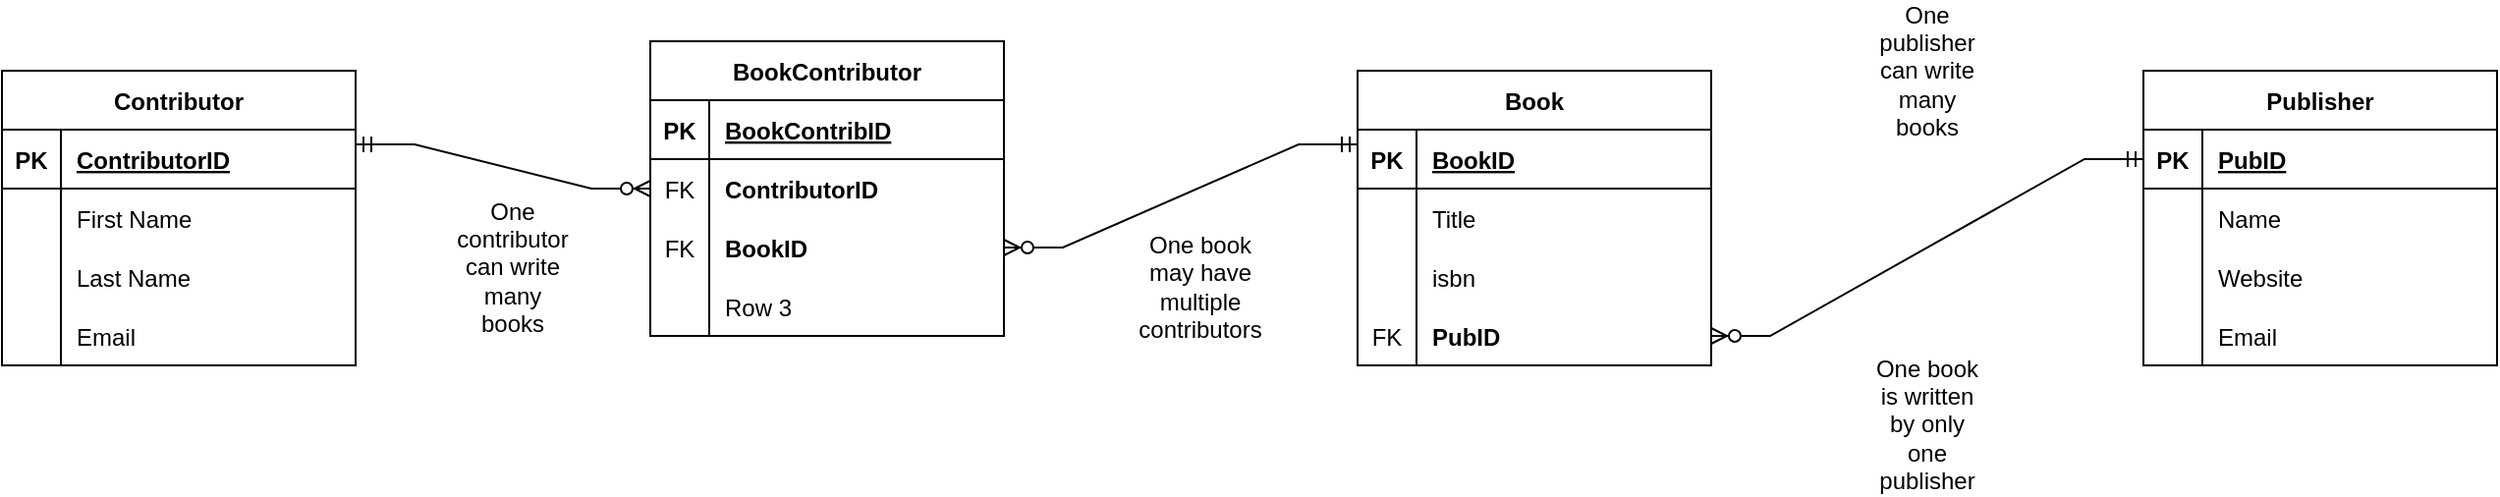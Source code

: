 <mxfile version="20.8.5" type="github"><diagram id="R2lEEEUBdFMjLlhIrx00" name="Page-1"><mxGraphModel dx="1771" dy="1242" grid="1" gridSize="10" guides="1" tooltips="1" connect="1" arrows="1" fold="1" page="1" pageScale="1" pageWidth="850" pageHeight="1100" math="0" shadow="0" extFonts="Permanent Marker^https://fonts.googleapis.com/css?family=Permanent+Marker"><root><mxCell id="0"/><mxCell id="1" parent="0"/><mxCell id="tXtTMLrN4Ovzf1znYTNM-1" value="Book" style="shape=table;startSize=30;container=1;collapsible=1;childLayout=tableLayout;fixedRows=1;rowLines=0;fontStyle=1;align=center;resizeLast=1;" vertex="1" parent="1"><mxGeometry x="570" y="475" width="180" height="150" as="geometry"/></mxCell><mxCell id="tXtTMLrN4Ovzf1znYTNM-2" value="" style="shape=tableRow;horizontal=0;startSize=0;swimlaneHead=0;swimlaneBody=0;fillColor=none;collapsible=0;dropTarget=0;points=[[0,0.5],[1,0.5]];portConstraint=eastwest;top=0;left=0;right=0;bottom=1;" vertex="1" parent="tXtTMLrN4Ovzf1znYTNM-1"><mxGeometry y="30" width="180" height="30" as="geometry"/></mxCell><mxCell id="tXtTMLrN4Ovzf1znYTNM-3" value="PK" style="shape=partialRectangle;connectable=0;fillColor=none;top=0;left=0;bottom=0;right=0;fontStyle=1;overflow=hidden;" vertex="1" parent="tXtTMLrN4Ovzf1znYTNM-2"><mxGeometry width="30" height="30" as="geometry"><mxRectangle width="30" height="30" as="alternateBounds"/></mxGeometry></mxCell><mxCell id="tXtTMLrN4Ovzf1znYTNM-4" value="BookID" style="shape=partialRectangle;connectable=0;fillColor=none;top=0;left=0;bottom=0;right=0;align=left;spacingLeft=6;fontStyle=5;overflow=hidden;" vertex="1" parent="tXtTMLrN4Ovzf1znYTNM-2"><mxGeometry x="30" width="150" height="30" as="geometry"><mxRectangle width="150" height="30" as="alternateBounds"/></mxGeometry></mxCell><mxCell id="tXtTMLrN4Ovzf1znYTNM-5" value="" style="shape=tableRow;horizontal=0;startSize=0;swimlaneHead=0;swimlaneBody=0;fillColor=none;collapsible=0;dropTarget=0;points=[[0,0.5],[1,0.5]];portConstraint=eastwest;top=0;left=0;right=0;bottom=0;" vertex="1" parent="tXtTMLrN4Ovzf1znYTNM-1"><mxGeometry y="60" width="180" height="30" as="geometry"/></mxCell><mxCell id="tXtTMLrN4Ovzf1znYTNM-6" value="" style="shape=partialRectangle;connectable=0;fillColor=none;top=0;left=0;bottom=0;right=0;editable=1;overflow=hidden;" vertex="1" parent="tXtTMLrN4Ovzf1znYTNM-5"><mxGeometry width="30" height="30" as="geometry"><mxRectangle width="30" height="30" as="alternateBounds"/></mxGeometry></mxCell><mxCell id="tXtTMLrN4Ovzf1znYTNM-7" value="Title" style="shape=partialRectangle;connectable=0;fillColor=none;top=0;left=0;bottom=0;right=0;align=left;spacingLeft=6;overflow=hidden;" vertex="1" parent="tXtTMLrN4Ovzf1znYTNM-5"><mxGeometry x="30" width="150" height="30" as="geometry"><mxRectangle width="150" height="30" as="alternateBounds"/></mxGeometry></mxCell><mxCell id="tXtTMLrN4Ovzf1znYTNM-8" value="" style="shape=tableRow;horizontal=0;startSize=0;swimlaneHead=0;swimlaneBody=0;fillColor=none;collapsible=0;dropTarget=0;points=[[0,0.5],[1,0.5]];portConstraint=eastwest;top=0;left=0;right=0;bottom=0;" vertex="1" parent="tXtTMLrN4Ovzf1znYTNM-1"><mxGeometry y="90" width="180" height="30" as="geometry"/></mxCell><mxCell id="tXtTMLrN4Ovzf1znYTNM-9" value="" style="shape=partialRectangle;connectable=0;fillColor=none;top=0;left=0;bottom=0;right=0;editable=1;overflow=hidden;" vertex="1" parent="tXtTMLrN4Ovzf1znYTNM-8"><mxGeometry width="30" height="30" as="geometry"><mxRectangle width="30" height="30" as="alternateBounds"/></mxGeometry></mxCell><mxCell id="tXtTMLrN4Ovzf1znYTNM-10" value="isbn" style="shape=partialRectangle;connectable=0;fillColor=none;top=0;left=0;bottom=0;right=0;align=left;spacingLeft=6;overflow=hidden;" vertex="1" parent="tXtTMLrN4Ovzf1znYTNM-8"><mxGeometry x="30" width="150" height="30" as="geometry"><mxRectangle width="150" height="30" as="alternateBounds"/></mxGeometry></mxCell><mxCell id="tXtTMLrN4Ovzf1znYTNM-11" value="" style="shape=tableRow;horizontal=0;startSize=0;swimlaneHead=0;swimlaneBody=0;fillColor=none;collapsible=0;dropTarget=0;points=[[0,0.5],[1,0.5]];portConstraint=eastwest;top=0;left=0;right=0;bottom=0;" vertex="1" parent="tXtTMLrN4Ovzf1znYTNM-1"><mxGeometry y="120" width="180" height="30" as="geometry"/></mxCell><mxCell id="tXtTMLrN4Ovzf1znYTNM-12" value="FK" style="shape=partialRectangle;connectable=0;fillColor=none;top=0;left=0;bottom=0;right=0;editable=1;overflow=hidden;" vertex="1" parent="tXtTMLrN4Ovzf1znYTNM-11"><mxGeometry width="30" height="30" as="geometry"><mxRectangle width="30" height="30" as="alternateBounds"/></mxGeometry></mxCell><mxCell id="tXtTMLrN4Ovzf1znYTNM-13" value="PubID" style="shape=partialRectangle;connectable=0;fillColor=none;top=0;left=0;bottom=0;right=0;align=left;spacingLeft=6;overflow=hidden;fontStyle=1" vertex="1" parent="tXtTMLrN4Ovzf1znYTNM-11"><mxGeometry x="30" width="150" height="30" as="geometry"><mxRectangle width="150" height="30" as="alternateBounds"/></mxGeometry></mxCell><mxCell id="tXtTMLrN4Ovzf1znYTNM-14" value="Publisher" style="shape=table;startSize=30;container=1;collapsible=1;childLayout=tableLayout;fixedRows=1;rowLines=0;fontStyle=1;align=center;resizeLast=1;" vertex="1" parent="1"><mxGeometry x="970" y="475" width="180" height="150" as="geometry"/></mxCell><mxCell id="tXtTMLrN4Ovzf1znYTNM-15" value="" style="shape=tableRow;horizontal=0;startSize=0;swimlaneHead=0;swimlaneBody=0;fillColor=none;collapsible=0;dropTarget=0;points=[[0,0.5],[1,0.5]];portConstraint=eastwest;top=0;left=0;right=0;bottom=1;" vertex="1" parent="tXtTMLrN4Ovzf1znYTNM-14"><mxGeometry y="30" width="180" height="30" as="geometry"/></mxCell><mxCell id="tXtTMLrN4Ovzf1znYTNM-16" value="PK" style="shape=partialRectangle;connectable=0;fillColor=none;top=0;left=0;bottom=0;right=0;fontStyle=1;overflow=hidden;" vertex="1" parent="tXtTMLrN4Ovzf1znYTNM-15"><mxGeometry width="30" height="30" as="geometry"><mxRectangle width="30" height="30" as="alternateBounds"/></mxGeometry></mxCell><mxCell id="tXtTMLrN4Ovzf1znYTNM-17" value="PubID" style="shape=partialRectangle;connectable=0;fillColor=none;top=0;left=0;bottom=0;right=0;align=left;spacingLeft=6;fontStyle=5;overflow=hidden;" vertex="1" parent="tXtTMLrN4Ovzf1znYTNM-15"><mxGeometry x="30" width="150" height="30" as="geometry"><mxRectangle width="150" height="30" as="alternateBounds"/></mxGeometry></mxCell><mxCell id="tXtTMLrN4Ovzf1znYTNM-18" value="" style="shape=tableRow;horizontal=0;startSize=0;swimlaneHead=0;swimlaneBody=0;fillColor=none;collapsible=0;dropTarget=0;points=[[0,0.5],[1,0.5]];portConstraint=eastwest;top=0;left=0;right=0;bottom=0;" vertex="1" parent="tXtTMLrN4Ovzf1znYTNM-14"><mxGeometry y="60" width="180" height="30" as="geometry"/></mxCell><mxCell id="tXtTMLrN4Ovzf1znYTNM-19" value="" style="shape=partialRectangle;connectable=0;fillColor=none;top=0;left=0;bottom=0;right=0;editable=1;overflow=hidden;" vertex="1" parent="tXtTMLrN4Ovzf1znYTNM-18"><mxGeometry width="30" height="30" as="geometry"><mxRectangle width="30" height="30" as="alternateBounds"/></mxGeometry></mxCell><mxCell id="tXtTMLrN4Ovzf1znYTNM-20" value="Name" style="shape=partialRectangle;connectable=0;fillColor=none;top=0;left=0;bottom=0;right=0;align=left;spacingLeft=6;overflow=hidden;" vertex="1" parent="tXtTMLrN4Ovzf1znYTNM-18"><mxGeometry x="30" width="150" height="30" as="geometry"><mxRectangle width="150" height="30" as="alternateBounds"/></mxGeometry></mxCell><mxCell id="tXtTMLrN4Ovzf1znYTNM-21" value="" style="shape=tableRow;horizontal=0;startSize=0;swimlaneHead=0;swimlaneBody=0;fillColor=none;collapsible=0;dropTarget=0;points=[[0,0.5],[1,0.5]];portConstraint=eastwest;top=0;left=0;right=0;bottom=0;" vertex="1" parent="tXtTMLrN4Ovzf1znYTNM-14"><mxGeometry y="90" width="180" height="30" as="geometry"/></mxCell><mxCell id="tXtTMLrN4Ovzf1znYTNM-22" value="" style="shape=partialRectangle;connectable=0;fillColor=none;top=0;left=0;bottom=0;right=0;editable=1;overflow=hidden;" vertex="1" parent="tXtTMLrN4Ovzf1znYTNM-21"><mxGeometry width="30" height="30" as="geometry"><mxRectangle width="30" height="30" as="alternateBounds"/></mxGeometry></mxCell><mxCell id="tXtTMLrN4Ovzf1znYTNM-23" value="Website" style="shape=partialRectangle;connectable=0;fillColor=none;top=0;left=0;bottom=0;right=0;align=left;spacingLeft=6;overflow=hidden;" vertex="1" parent="tXtTMLrN4Ovzf1znYTNM-21"><mxGeometry x="30" width="150" height="30" as="geometry"><mxRectangle width="150" height="30" as="alternateBounds"/></mxGeometry></mxCell><mxCell id="tXtTMLrN4Ovzf1znYTNM-24" value="" style="shape=tableRow;horizontal=0;startSize=0;swimlaneHead=0;swimlaneBody=0;fillColor=none;collapsible=0;dropTarget=0;points=[[0,0.5],[1,0.5]];portConstraint=eastwest;top=0;left=0;right=0;bottom=0;" vertex="1" parent="tXtTMLrN4Ovzf1znYTNM-14"><mxGeometry y="120" width="180" height="30" as="geometry"/></mxCell><mxCell id="tXtTMLrN4Ovzf1znYTNM-25" value="" style="shape=partialRectangle;connectable=0;fillColor=none;top=0;left=0;bottom=0;right=0;editable=1;overflow=hidden;" vertex="1" parent="tXtTMLrN4Ovzf1znYTNM-24"><mxGeometry width="30" height="30" as="geometry"><mxRectangle width="30" height="30" as="alternateBounds"/></mxGeometry></mxCell><mxCell id="tXtTMLrN4Ovzf1znYTNM-26" value="Email" style="shape=partialRectangle;connectable=0;fillColor=none;top=0;left=0;bottom=0;right=0;align=left;spacingLeft=6;overflow=hidden;" vertex="1" parent="tXtTMLrN4Ovzf1znYTNM-24"><mxGeometry x="30" width="150" height="30" as="geometry"><mxRectangle width="150" height="30" as="alternateBounds"/></mxGeometry></mxCell><mxCell id="tXtTMLrN4Ovzf1znYTNM-27" value="" style="edgeStyle=entityRelationEdgeStyle;fontSize=12;html=1;endArrow=ERzeroToMany;startArrow=ERmandOne;rounded=0;entryX=1;entryY=0.5;entryDx=0;entryDy=0;exitX=0;exitY=0.5;exitDx=0;exitDy=0;" edge="1" parent="1" source="tXtTMLrN4Ovzf1znYTNM-15" target="tXtTMLrN4Ovzf1znYTNM-11"><mxGeometry width="100" height="100" relative="1" as="geometry"><mxPoint x="370" y="680" as="sourcePoint"/><mxPoint x="340" y="350" as="targetPoint"/></mxGeometry></mxCell><mxCell id="tXtTMLrN4Ovzf1znYTNM-28" value="Contributor" style="shape=table;startSize=30;container=1;collapsible=1;childLayout=tableLayout;fixedRows=1;rowLines=0;fontStyle=1;align=center;resizeLast=1;" vertex="1" parent="1"><mxGeometry x="-120" y="475" width="180" height="150" as="geometry"/></mxCell><mxCell id="tXtTMLrN4Ovzf1znYTNM-29" value="" style="shape=tableRow;horizontal=0;startSize=0;swimlaneHead=0;swimlaneBody=0;fillColor=none;collapsible=0;dropTarget=0;points=[[0,0.5],[1,0.5]];portConstraint=eastwest;top=0;left=0;right=0;bottom=1;" vertex="1" parent="tXtTMLrN4Ovzf1znYTNM-28"><mxGeometry y="30" width="180" height="30" as="geometry"/></mxCell><mxCell id="tXtTMLrN4Ovzf1znYTNM-30" value="PK" style="shape=partialRectangle;connectable=0;fillColor=none;top=0;left=0;bottom=0;right=0;fontStyle=1;overflow=hidden;" vertex="1" parent="tXtTMLrN4Ovzf1znYTNM-29"><mxGeometry width="30" height="30" as="geometry"><mxRectangle width="30" height="30" as="alternateBounds"/></mxGeometry></mxCell><mxCell id="tXtTMLrN4Ovzf1znYTNM-31" value="ContributorID" style="shape=partialRectangle;connectable=0;fillColor=none;top=0;left=0;bottom=0;right=0;align=left;spacingLeft=6;fontStyle=5;overflow=hidden;" vertex="1" parent="tXtTMLrN4Ovzf1znYTNM-29"><mxGeometry x="30" width="150" height="30" as="geometry"><mxRectangle width="150" height="30" as="alternateBounds"/></mxGeometry></mxCell><mxCell id="tXtTMLrN4Ovzf1znYTNM-32" value="" style="shape=tableRow;horizontal=0;startSize=0;swimlaneHead=0;swimlaneBody=0;fillColor=none;collapsible=0;dropTarget=0;points=[[0,0.5],[1,0.5]];portConstraint=eastwest;top=0;left=0;right=0;bottom=0;" vertex="1" parent="tXtTMLrN4Ovzf1znYTNM-28"><mxGeometry y="60" width="180" height="30" as="geometry"/></mxCell><mxCell id="tXtTMLrN4Ovzf1znYTNM-33" value="" style="shape=partialRectangle;connectable=0;fillColor=none;top=0;left=0;bottom=0;right=0;editable=1;overflow=hidden;" vertex="1" parent="tXtTMLrN4Ovzf1znYTNM-32"><mxGeometry width="30" height="30" as="geometry"><mxRectangle width="30" height="30" as="alternateBounds"/></mxGeometry></mxCell><mxCell id="tXtTMLrN4Ovzf1znYTNM-34" value="First Name" style="shape=partialRectangle;connectable=0;fillColor=none;top=0;left=0;bottom=0;right=0;align=left;spacingLeft=6;overflow=hidden;" vertex="1" parent="tXtTMLrN4Ovzf1znYTNM-32"><mxGeometry x="30" width="150" height="30" as="geometry"><mxRectangle width="150" height="30" as="alternateBounds"/></mxGeometry></mxCell><mxCell id="tXtTMLrN4Ovzf1znYTNM-35" value="" style="shape=tableRow;horizontal=0;startSize=0;swimlaneHead=0;swimlaneBody=0;fillColor=none;collapsible=0;dropTarget=0;points=[[0,0.5],[1,0.5]];portConstraint=eastwest;top=0;left=0;right=0;bottom=0;" vertex="1" parent="tXtTMLrN4Ovzf1znYTNM-28"><mxGeometry y="90" width="180" height="30" as="geometry"/></mxCell><mxCell id="tXtTMLrN4Ovzf1znYTNM-36" value="" style="shape=partialRectangle;connectable=0;fillColor=none;top=0;left=0;bottom=0;right=0;editable=1;overflow=hidden;" vertex="1" parent="tXtTMLrN4Ovzf1znYTNM-35"><mxGeometry width="30" height="30" as="geometry"><mxRectangle width="30" height="30" as="alternateBounds"/></mxGeometry></mxCell><mxCell id="tXtTMLrN4Ovzf1znYTNM-37" value="Last Name" style="shape=partialRectangle;connectable=0;fillColor=none;top=0;left=0;bottom=0;right=0;align=left;spacingLeft=6;overflow=hidden;" vertex="1" parent="tXtTMLrN4Ovzf1znYTNM-35"><mxGeometry x="30" width="150" height="30" as="geometry"><mxRectangle width="150" height="30" as="alternateBounds"/></mxGeometry></mxCell><mxCell id="tXtTMLrN4Ovzf1znYTNM-38" value="" style="shape=tableRow;horizontal=0;startSize=0;swimlaneHead=0;swimlaneBody=0;fillColor=none;collapsible=0;dropTarget=0;points=[[0,0.5],[1,0.5]];portConstraint=eastwest;top=0;left=0;right=0;bottom=0;" vertex="1" parent="tXtTMLrN4Ovzf1znYTNM-28"><mxGeometry y="120" width="180" height="30" as="geometry"/></mxCell><mxCell id="tXtTMLrN4Ovzf1znYTNM-39" value="" style="shape=partialRectangle;connectable=0;fillColor=none;top=0;left=0;bottom=0;right=0;editable=1;overflow=hidden;" vertex="1" parent="tXtTMLrN4Ovzf1znYTNM-38"><mxGeometry width="30" height="30" as="geometry"><mxRectangle width="30" height="30" as="alternateBounds"/></mxGeometry></mxCell><mxCell id="tXtTMLrN4Ovzf1znYTNM-40" value="Email" style="shape=partialRectangle;connectable=0;fillColor=none;top=0;left=0;bottom=0;right=0;align=left;spacingLeft=6;overflow=hidden;" vertex="1" parent="tXtTMLrN4Ovzf1znYTNM-38"><mxGeometry x="30" width="150" height="30" as="geometry"><mxRectangle width="150" height="30" as="alternateBounds"/></mxGeometry></mxCell><mxCell id="tXtTMLrN4Ovzf1znYTNM-41" value="BookContributor" style="shape=table;startSize=30;container=1;collapsible=1;childLayout=tableLayout;fixedRows=1;rowLines=0;fontStyle=1;align=center;resizeLast=1;" vertex="1" parent="1"><mxGeometry x="210" y="460" width="180" height="150" as="geometry"/></mxCell><mxCell id="tXtTMLrN4Ovzf1znYTNM-42" value="" style="shape=tableRow;horizontal=0;startSize=0;swimlaneHead=0;swimlaneBody=0;fillColor=none;collapsible=0;dropTarget=0;points=[[0,0.5],[1,0.5]];portConstraint=eastwest;top=0;left=0;right=0;bottom=1;" vertex="1" parent="tXtTMLrN4Ovzf1znYTNM-41"><mxGeometry y="30" width="180" height="30" as="geometry"/></mxCell><mxCell id="tXtTMLrN4Ovzf1znYTNM-43" value="PK" style="shape=partialRectangle;connectable=0;fillColor=none;top=0;left=0;bottom=0;right=0;fontStyle=1;overflow=hidden;" vertex="1" parent="tXtTMLrN4Ovzf1znYTNM-42"><mxGeometry width="30" height="30" as="geometry"><mxRectangle width="30" height="30" as="alternateBounds"/></mxGeometry></mxCell><mxCell id="tXtTMLrN4Ovzf1znYTNM-44" value="BookContribID" style="shape=partialRectangle;connectable=0;fillColor=none;top=0;left=0;bottom=0;right=0;align=left;spacingLeft=6;fontStyle=5;overflow=hidden;" vertex="1" parent="tXtTMLrN4Ovzf1znYTNM-42"><mxGeometry x="30" width="150" height="30" as="geometry"><mxRectangle width="150" height="30" as="alternateBounds"/></mxGeometry></mxCell><mxCell id="tXtTMLrN4Ovzf1znYTNM-45" value="" style="shape=tableRow;horizontal=0;startSize=0;swimlaneHead=0;swimlaneBody=0;fillColor=none;collapsible=0;dropTarget=0;points=[[0,0.5],[1,0.5]];portConstraint=eastwest;top=0;left=0;right=0;bottom=0;" vertex="1" parent="tXtTMLrN4Ovzf1znYTNM-41"><mxGeometry y="60" width="180" height="30" as="geometry"/></mxCell><mxCell id="tXtTMLrN4Ovzf1znYTNM-46" value="FK" style="shape=partialRectangle;connectable=0;fillColor=none;top=0;left=0;bottom=0;right=0;editable=1;overflow=hidden;" vertex="1" parent="tXtTMLrN4Ovzf1znYTNM-45"><mxGeometry width="30" height="30" as="geometry"><mxRectangle width="30" height="30" as="alternateBounds"/></mxGeometry></mxCell><mxCell id="tXtTMLrN4Ovzf1znYTNM-47" value="ContributorID" style="shape=partialRectangle;connectable=0;fillColor=none;top=0;left=0;bottom=0;right=0;align=left;spacingLeft=6;overflow=hidden;fontStyle=1" vertex="1" parent="tXtTMLrN4Ovzf1znYTNM-45"><mxGeometry x="30" width="150" height="30" as="geometry"><mxRectangle width="150" height="30" as="alternateBounds"/></mxGeometry></mxCell><mxCell id="tXtTMLrN4Ovzf1znYTNM-48" value="" style="shape=tableRow;horizontal=0;startSize=0;swimlaneHead=0;swimlaneBody=0;fillColor=none;collapsible=0;dropTarget=0;points=[[0,0.5],[1,0.5]];portConstraint=eastwest;top=0;left=0;right=0;bottom=0;" vertex="1" parent="tXtTMLrN4Ovzf1znYTNM-41"><mxGeometry y="90" width="180" height="30" as="geometry"/></mxCell><mxCell id="tXtTMLrN4Ovzf1znYTNM-49" value="FK" style="shape=partialRectangle;connectable=0;fillColor=none;top=0;left=0;bottom=0;right=0;editable=1;overflow=hidden;" vertex="1" parent="tXtTMLrN4Ovzf1znYTNM-48"><mxGeometry width="30" height="30" as="geometry"><mxRectangle width="30" height="30" as="alternateBounds"/></mxGeometry></mxCell><mxCell id="tXtTMLrN4Ovzf1znYTNM-50" value="BookID" style="shape=partialRectangle;connectable=0;fillColor=none;top=0;left=0;bottom=0;right=0;align=left;spacingLeft=6;overflow=hidden;fontStyle=1" vertex="1" parent="tXtTMLrN4Ovzf1znYTNM-48"><mxGeometry x="30" width="150" height="30" as="geometry"><mxRectangle width="150" height="30" as="alternateBounds"/></mxGeometry></mxCell><mxCell id="tXtTMLrN4Ovzf1znYTNM-51" value="" style="shape=tableRow;horizontal=0;startSize=0;swimlaneHead=0;swimlaneBody=0;fillColor=none;collapsible=0;dropTarget=0;points=[[0,0.5],[1,0.5]];portConstraint=eastwest;top=0;left=0;right=0;bottom=0;" vertex="1" parent="tXtTMLrN4Ovzf1znYTNM-41"><mxGeometry y="120" width="180" height="30" as="geometry"/></mxCell><mxCell id="tXtTMLrN4Ovzf1znYTNM-52" value="" style="shape=partialRectangle;connectable=0;fillColor=none;top=0;left=0;bottom=0;right=0;editable=1;overflow=hidden;" vertex="1" parent="tXtTMLrN4Ovzf1znYTNM-51"><mxGeometry width="30" height="30" as="geometry"><mxRectangle width="30" height="30" as="alternateBounds"/></mxGeometry></mxCell><mxCell id="tXtTMLrN4Ovzf1znYTNM-53" value="Row 3" style="shape=partialRectangle;connectable=0;fillColor=none;top=0;left=0;bottom=0;right=0;align=left;spacingLeft=6;overflow=hidden;" vertex="1" parent="tXtTMLrN4Ovzf1znYTNM-51"><mxGeometry x="30" width="150" height="30" as="geometry"><mxRectangle width="150" height="30" as="alternateBounds"/></mxGeometry></mxCell><mxCell id="tXtTMLrN4Ovzf1znYTNM-54" value="" style="edgeStyle=entityRelationEdgeStyle;fontSize=12;html=1;endArrow=ERzeroToMany;startArrow=ERmandOne;rounded=0;exitX=1;exitY=0.25;exitDx=0;exitDy=0;entryX=0;entryY=0.5;entryDx=0;entryDy=0;" edge="1" parent="1" source="tXtTMLrN4Ovzf1znYTNM-28" target="tXtTMLrN4Ovzf1znYTNM-45"><mxGeometry width="100" height="100" relative="1" as="geometry"><mxPoint x="230" y="590" as="sourcePoint"/><mxPoint x="330" y="490" as="targetPoint"/></mxGeometry></mxCell><mxCell id="tXtTMLrN4Ovzf1znYTNM-55" value="" style="edgeStyle=entityRelationEdgeStyle;fontSize=12;html=1;endArrow=ERzeroToMany;startArrow=ERmandOne;rounded=0;exitX=0;exitY=0.25;exitDx=0;exitDy=0;entryX=1;entryY=0.5;entryDx=0;entryDy=0;" edge="1" parent="1" source="tXtTMLrN4Ovzf1znYTNM-1" target="tXtTMLrN4Ovzf1znYTNM-48"><mxGeometry width="100" height="100" relative="1" as="geometry"><mxPoint x="370" y="820" as="sourcePoint"/><mxPoint x="470" y="720" as="targetPoint"/></mxGeometry></mxCell><mxCell id="tXtTMLrN4Ovzf1znYTNM-57" value="One publisher can write many books" style="text;html=1;strokeColor=none;fillColor=none;align=center;verticalAlign=middle;whiteSpace=wrap;rounded=0;" vertex="1" parent="1"><mxGeometry x="830" y="460" width="60" height="30" as="geometry"/></mxCell><mxCell id="tXtTMLrN4Ovzf1znYTNM-58" value="One book is written by only one publisher" style="text;html=1;strokeColor=none;fillColor=none;align=center;verticalAlign=middle;whiteSpace=wrap;rounded=0;" vertex="1" parent="1"><mxGeometry x="830" y="640" width="60" height="30" as="geometry"/></mxCell><mxCell id="tXtTMLrN4Ovzf1znYTNM-59" value="One book may have multiple contributors" style="text;html=1;strokeColor=none;fillColor=none;align=center;verticalAlign=middle;whiteSpace=wrap;rounded=0;" vertex="1" parent="1"><mxGeometry x="460" y="570" width="60" height="30" as="geometry"/></mxCell><mxCell id="tXtTMLrN4Ovzf1znYTNM-60" value="One contributor can write many books" style="text;html=1;strokeColor=none;fillColor=none;align=center;verticalAlign=middle;whiteSpace=wrap;rounded=0;" vertex="1" parent="1"><mxGeometry x="110" y="560" width="60" height="30" as="geometry"/></mxCell></root></mxGraphModel></diagram></mxfile>